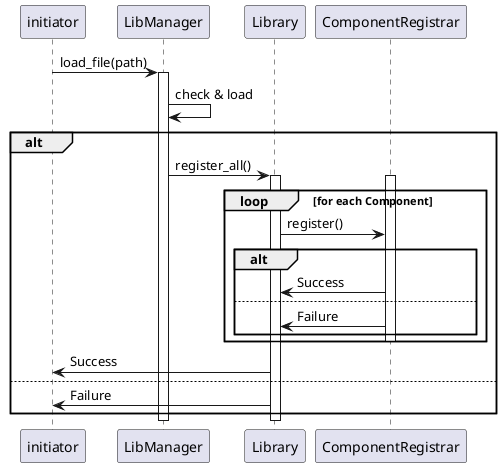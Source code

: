 @startuml Load Library
initiator -> LibManager : load_file(path)
activate LibManager
    LibManager -> LibManager : check & load
        alt
    LibManager -> Library : register_all()
    activate Library
        loop for each Component
            activate ComponentRegistrar
                Library -> ComponentRegistrar : register()
                alt
                    Library <- ComponentRegistrar : Success
                else
                    Library <- ComponentRegistrar : Failure
                end
            deactivate ComponentRegistrar
        end
        initiator <- Library : Success
    else
        initiator <- Library : Failure
    end
    deactivate Library
deactivate LibManager
@enduml